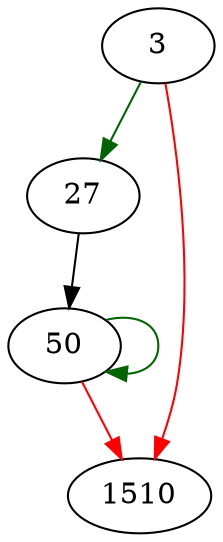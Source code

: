 strict digraph "sha1_process_block" {
	// Node definitions.
	3 [entry=true];
	27;
	1510;
	50;

	// Edge definitions.
	3 -> 27 [
		color=darkgreen
		cond=true
	];
	3 -> 1510 [
		color=red
		cond=false
	];
	27 -> 50;
	50 -> 1510 [
		color=red
		cond=false
	];
	50 -> 50 [
		color=darkgreen
		cond=true
	];
}